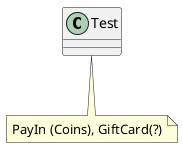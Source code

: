 {
  "sha1": "9m6dzyjckcjq26ua38vkk3e1cs5p4fa",
  "insertion": {
    "when": "2024-05-30T20:48:21.718Z",
    "user": "plantuml@gmail.com"
  }
}
@startuml

class Test {
}

note "PayIn (Coins), GiftCard(?)" as TestNote
Test .. TestNote
@enduml
